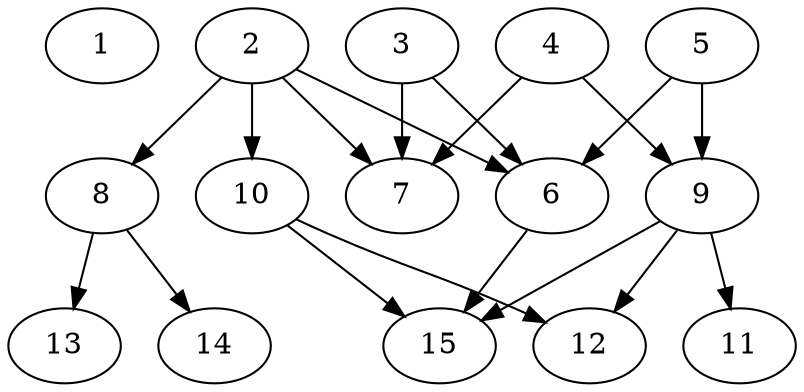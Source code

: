 // DAG automatically generated by daggen at Thu Oct  3 13:59:27 2019
// ./daggen --dot -n 15 --ccr 0.3 --fat 0.7 --regular 0.5 --density 0.6 --mindata 5242880 --maxdata 52428800 
digraph G {
  1 [size="74936320", alpha="0.08", expect_size="22480896"] 
  2 [size="126518613", alpha="0.17", expect_size="37955584"] 
  2 -> 6 [size ="37955584"]
  2 -> 7 [size ="37955584"]
  2 -> 8 [size ="37955584"]
  2 -> 10 [size ="37955584"]
  3 [size="91187200", alpha="0.08", expect_size="27356160"] 
  3 -> 6 [size ="27356160"]
  3 -> 7 [size ="27356160"]
  4 [size="79008427", alpha="0.04", expect_size="23702528"] 
  4 -> 7 [size ="23702528"]
  4 -> 9 [size ="23702528"]
  5 [size="48752640", alpha="0.04", expect_size="14625792"] 
  5 -> 6 [size ="14625792"]
  5 -> 9 [size ="14625792"]
  6 [size="158740480", alpha="0.01", expect_size="47622144"] 
  6 -> 15 [size ="47622144"]
  7 [size="95542613", alpha="0.18", expect_size="28662784"] 
  8 [size="51148800", alpha="0.03", expect_size="15344640"] 
  8 -> 13 [size ="15344640"]
  8 -> 14 [size ="15344640"]
  9 [size="78697813", alpha="0.00", expect_size="23609344"] 
  9 -> 11 [size ="23609344"]
  9 -> 12 [size ="23609344"]
  9 -> 15 [size ="23609344"]
  10 [size="59282773", alpha="0.08", expect_size="17784832"] 
  10 -> 12 [size ="17784832"]
  10 -> 15 [size ="17784832"]
  11 [size="141509973", alpha="0.17", expect_size="42452992"] 
  12 [size="46489600", alpha="0.05", expect_size="13946880"] 
  13 [size="22524587", alpha="0.03", expect_size="6757376"] 
  14 [size="82978133", alpha="0.16", expect_size="24893440"] 
  15 [size="112588800", alpha="0.13", expect_size="33776640"] 
}
